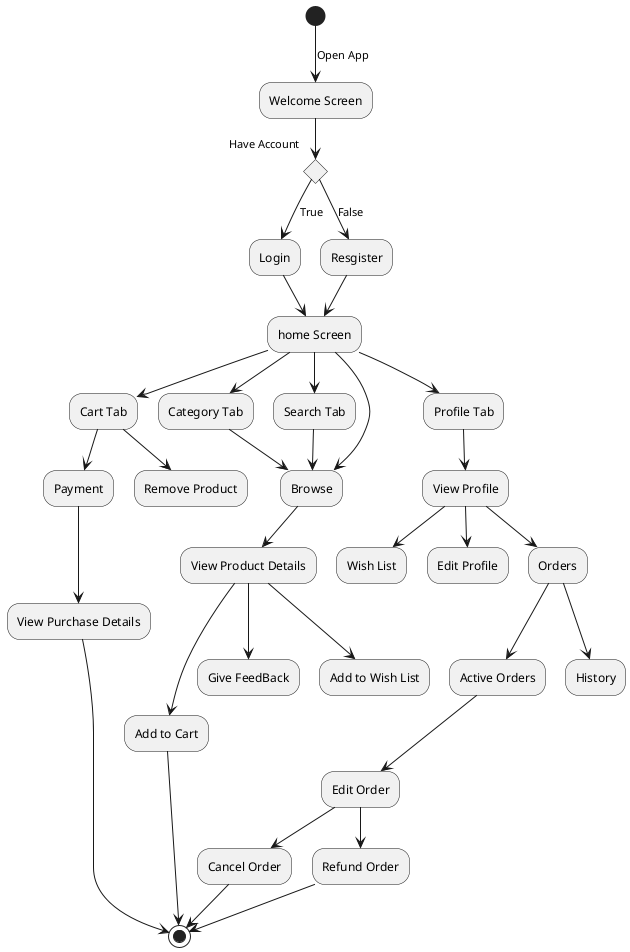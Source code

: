 @startuml
(*) -->[Open App] "Welcome Screen"
"Welcome Screen" --> if "Have Account" then

-->[True] "Login" 
--> home Screen

else

-->[False] "Resgister" 
--> home Screen

endif

"home Screen" --> Browse
"home Screen" --> Cart Tab
"home Screen" --> Search Tab
"home Screen" --> Profile Tab
"home Screen" --> Category Tab

"Profile Tab" --> View Profile
"View Profile" --> Edit Profile

"View Profile" --> Orders
"View Profile" --> Wish List
"Orders" --> Active Orders
"Orders" --> History 
"Active Orders" --> Edit Order
"Edit Order" --> Cancel Order
"Edit Order"--> Refund Order

"Cart Tab" --> Payment 
"Cart Tab" --> Remove Product


"Category Tab" --> Browse 
"Search Tab" --> Browse 

"Browse" --> View Product Details 

"View Product Details" --> Add to Cart
"View Product Details" --> Give FeedBack
"View Product Details" --> Add to Wish List

"Payment"--> View Purchase Details 
"View Purchase Details"--> (*)
"Add to Cart"--> (*)
"Refund Order"--> (*)
"Cancel Order"--> (*)

@enduml